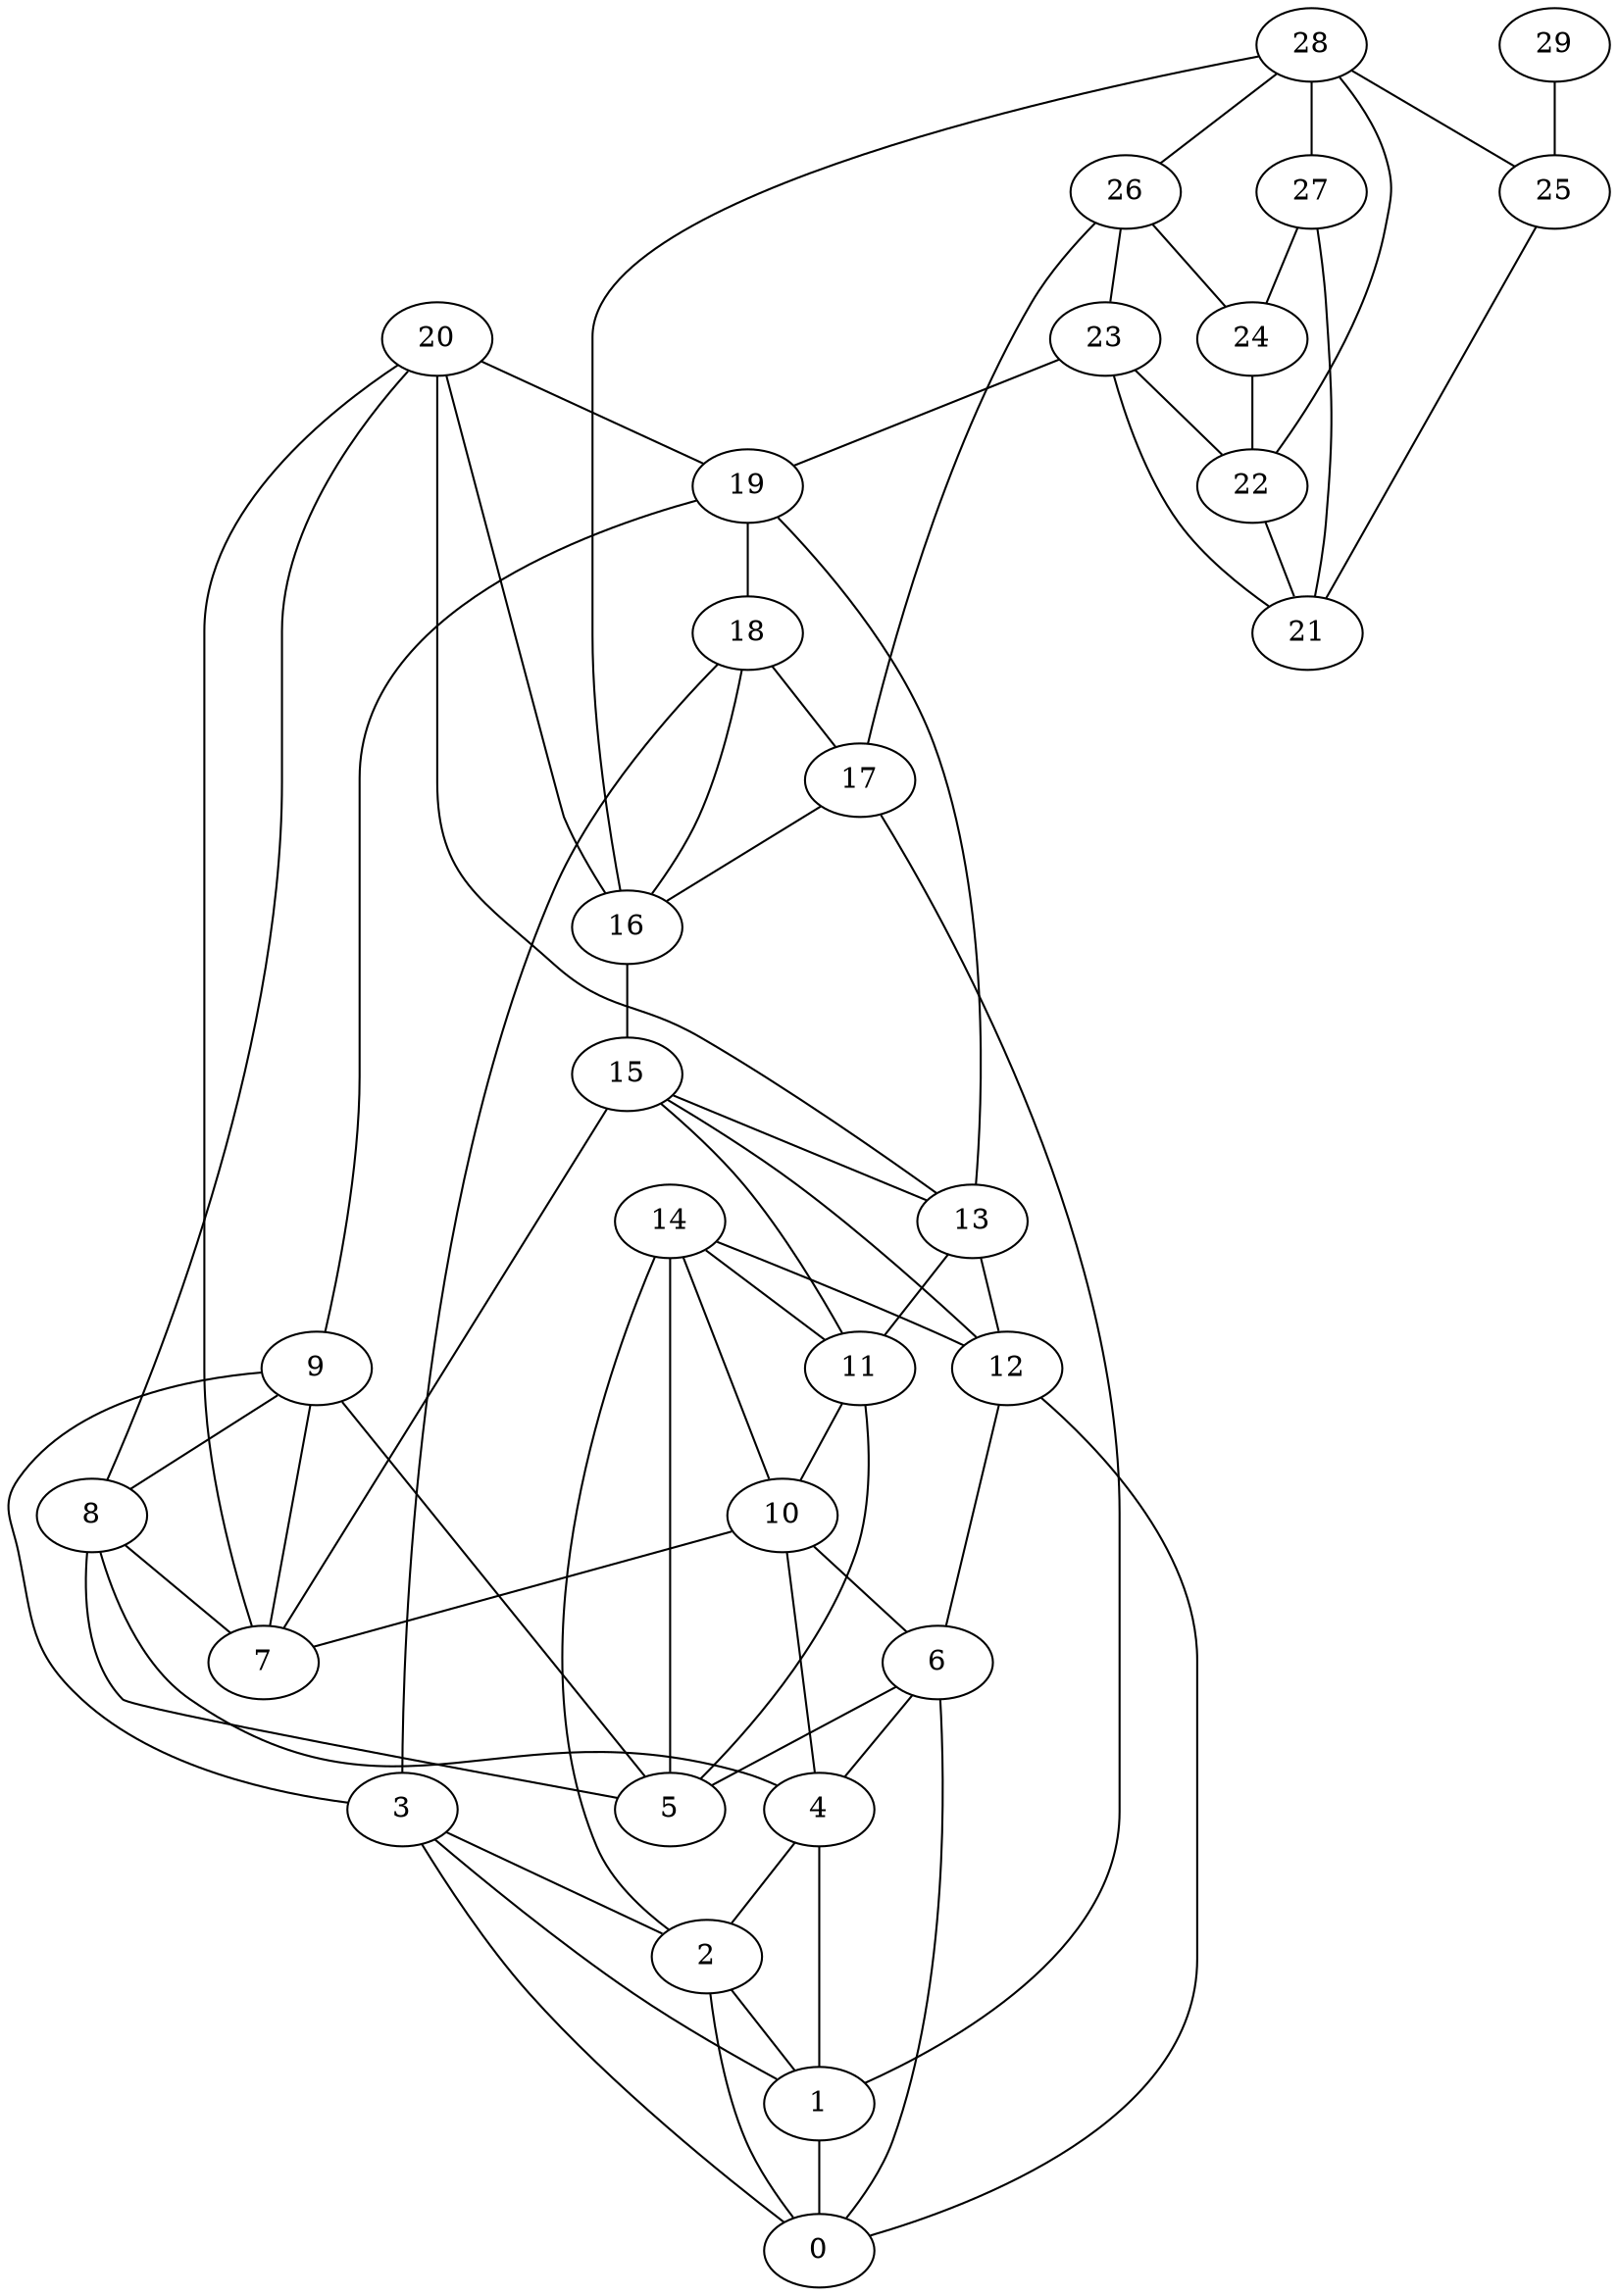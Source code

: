 graph G {
0
1
2
3
4
5
6
7
8
9
10
11
12
13
14
15
16
17
18
19
20
21
22
23
24
25
26
27
28
29
1 -- 0
2 -- 0
2 -- 1
3 -- 0
3 -- 1
3 -- 2
4 -- 1
4 -- 2
6 -- 0
6 -- 4
6 -- 5
8 -- 4
8 -- 5
8 -- 7
9 -- 3
9 -- 5
9 -- 7
9 -- 8
10 -- 4
10 -- 6
10 -- 7
11 -- 5
11 -- 10
12 -- 0
12 -- 6
13 -- 11
13 -- 12
14 -- 2
14 -- 5
14 -- 10
14 -- 11
14 -- 12
15 -- 7
15 -- 11
15 -- 12
15 -- 13
16 -- 15
17 -- 1
17 -- 16
18 -- 3
18 -- 16
18 -- 17
19 -- 9
19 -- 13
19 -- 18
20 -- 7
20 -- 8
20 -- 13
20 -- 16
20 -- 19
22 -- 21
23 -- 19
23 -- 21
23 -- 22
24 -- 22
25 -- 21
26 -- 17
26 -- 23
26 -- 24
27 -- 21
27 -- 24
28 -- 16
28 -- 22
28 -- 25
28 -- 26
28 -- 27
29 -- 25
}
